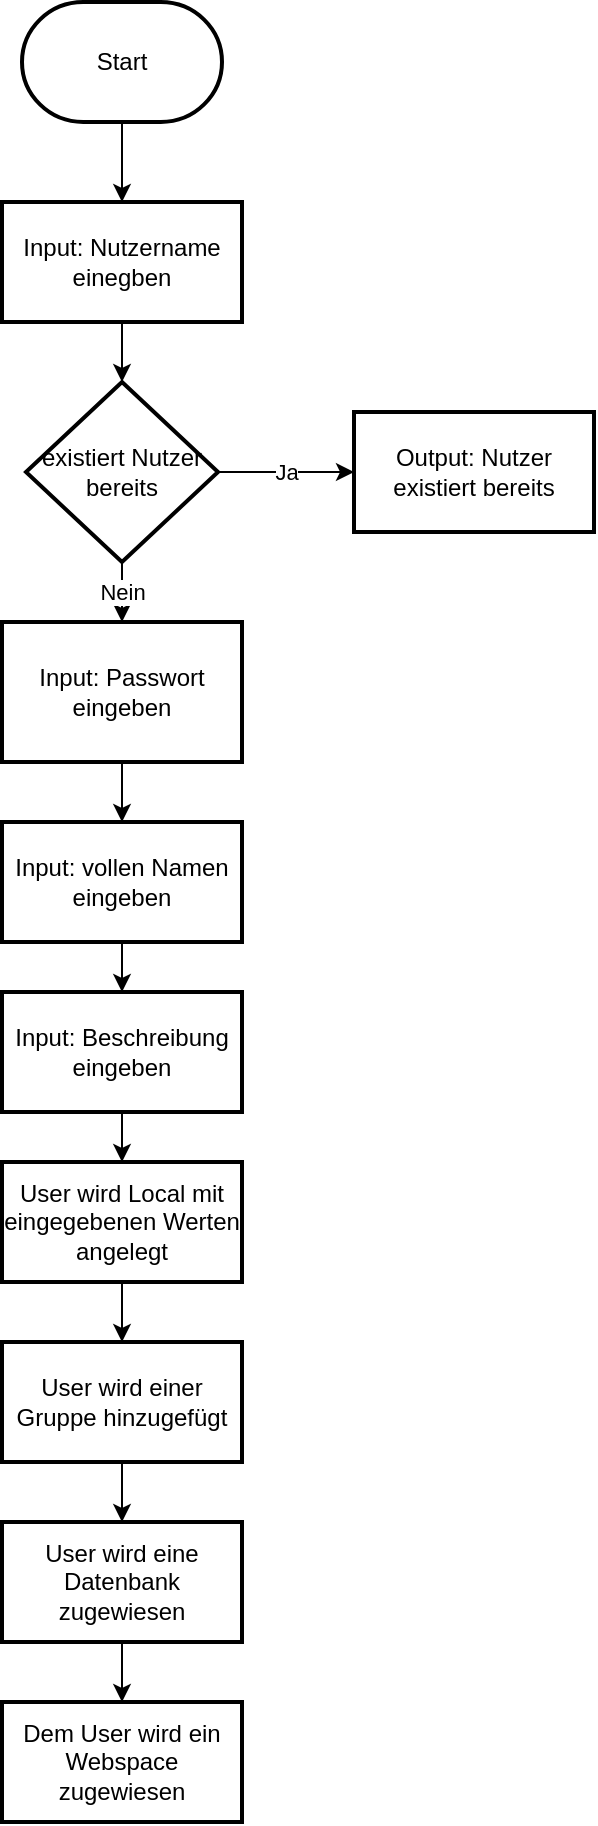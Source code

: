 <mxfile version="20.8.5" type="device"><diagram id="TshH776_eTMUaS-Q19Kb" name="Seite-1"><mxGraphModel dx="1849" dy="1107" grid="1" gridSize="10" guides="1" tooltips="1" connect="1" arrows="1" fold="1" page="1" pageScale="1" pageWidth="827" pageHeight="1169" math="0" shadow="0"><root><mxCell id="0"/><mxCell id="1" parent="0"/><mxCell id="lnc1tLOi_wN_nvxWJn7o-4" value="" style="edgeStyle=orthogonalEdgeStyle;rounded=0;orthogonalLoop=1;jettySize=auto;html=1;" edge="1" parent="1" source="lnc1tLOi_wN_nvxWJn7o-2" target="lnc1tLOi_wN_nvxWJn7o-3"><mxGeometry relative="1" as="geometry"/></mxCell><mxCell id="lnc1tLOi_wN_nvxWJn7o-2" value="Start" style="strokeWidth=2;html=1;shape=mxgraph.flowchart.terminator;whiteSpace=wrap;" vertex="1" parent="1"><mxGeometry x="364" y="30" width="100" height="60" as="geometry"/></mxCell><mxCell id="lnc1tLOi_wN_nvxWJn7o-6" value="" style="edgeStyle=orthogonalEdgeStyle;rounded=0;orthogonalLoop=1;jettySize=auto;html=1;" edge="1" parent="1" source="lnc1tLOi_wN_nvxWJn7o-3" target="lnc1tLOi_wN_nvxWJn7o-5"><mxGeometry relative="1" as="geometry"/></mxCell><mxCell id="lnc1tLOi_wN_nvxWJn7o-3" value="Input: Nutzername einegben" style="whiteSpace=wrap;html=1;strokeWidth=2;" vertex="1" parent="1"><mxGeometry x="354" y="130" width="120" height="60" as="geometry"/></mxCell><mxCell id="lnc1tLOi_wN_nvxWJn7o-8" value="Ja" style="edgeStyle=orthogonalEdgeStyle;rounded=0;orthogonalLoop=1;jettySize=auto;html=1;" edge="1" parent="1" source="lnc1tLOi_wN_nvxWJn7o-5" target="lnc1tLOi_wN_nvxWJn7o-7"><mxGeometry relative="1" as="geometry"/></mxCell><mxCell id="lnc1tLOi_wN_nvxWJn7o-10" value="Nein" style="edgeStyle=orthogonalEdgeStyle;rounded=0;orthogonalLoop=1;jettySize=auto;html=1;" edge="1" parent="1" source="lnc1tLOi_wN_nvxWJn7o-5" target="lnc1tLOi_wN_nvxWJn7o-9"><mxGeometry relative="1" as="geometry"/></mxCell><mxCell id="lnc1tLOi_wN_nvxWJn7o-5" value="existiert Nutzer bereits" style="rhombus;whiteSpace=wrap;html=1;strokeWidth=2;" vertex="1" parent="1"><mxGeometry x="366" y="220" width="96" height="90" as="geometry"/></mxCell><mxCell id="lnc1tLOi_wN_nvxWJn7o-7" value="Output: Nutzer existiert bereits" style="whiteSpace=wrap;html=1;strokeWidth=2;" vertex="1" parent="1"><mxGeometry x="530" y="235" width="120" height="60" as="geometry"/></mxCell><mxCell id="lnc1tLOi_wN_nvxWJn7o-12" value="" style="edgeStyle=orthogonalEdgeStyle;rounded=0;orthogonalLoop=1;jettySize=auto;html=1;" edge="1" parent="1" source="lnc1tLOi_wN_nvxWJn7o-9" target="lnc1tLOi_wN_nvxWJn7o-11"><mxGeometry relative="1" as="geometry"/></mxCell><mxCell id="lnc1tLOi_wN_nvxWJn7o-9" value="Input: Passwort eingeben" style="whiteSpace=wrap;html=1;strokeWidth=2;" vertex="1" parent="1"><mxGeometry x="354" y="340" width="120" height="70" as="geometry"/></mxCell><mxCell id="lnc1tLOi_wN_nvxWJn7o-14" value="" style="edgeStyle=orthogonalEdgeStyle;rounded=0;orthogonalLoop=1;jettySize=auto;html=1;" edge="1" parent="1" source="lnc1tLOi_wN_nvxWJn7o-11" target="lnc1tLOi_wN_nvxWJn7o-13"><mxGeometry relative="1" as="geometry"/></mxCell><mxCell id="lnc1tLOi_wN_nvxWJn7o-11" value="Input: vollen Namen eingeben" style="whiteSpace=wrap;html=1;strokeWidth=2;" vertex="1" parent="1"><mxGeometry x="354" y="440" width="120" height="60" as="geometry"/></mxCell><mxCell id="lnc1tLOi_wN_nvxWJn7o-16" value="" style="edgeStyle=orthogonalEdgeStyle;rounded=0;orthogonalLoop=1;jettySize=auto;html=1;" edge="1" parent="1" source="lnc1tLOi_wN_nvxWJn7o-13" target="lnc1tLOi_wN_nvxWJn7o-15"><mxGeometry relative="1" as="geometry"/></mxCell><mxCell id="lnc1tLOi_wN_nvxWJn7o-13" value="Input: Beschreibung eingeben" style="whiteSpace=wrap;html=1;strokeWidth=2;" vertex="1" parent="1"><mxGeometry x="354" y="525" width="120" height="60" as="geometry"/></mxCell><mxCell id="lnc1tLOi_wN_nvxWJn7o-21" value="" style="edgeStyle=orthogonalEdgeStyle;rounded=0;orthogonalLoop=1;jettySize=auto;html=1;" edge="1" parent="1" source="lnc1tLOi_wN_nvxWJn7o-15" target="lnc1tLOi_wN_nvxWJn7o-19"><mxGeometry relative="1" as="geometry"/></mxCell><mxCell id="lnc1tLOi_wN_nvxWJn7o-15" value="User wird Local mit eingegebenen Werten angelegt" style="whiteSpace=wrap;html=1;strokeWidth=2;" vertex="1" parent="1"><mxGeometry x="354" y="610" width="120" height="60" as="geometry"/></mxCell><mxCell id="lnc1tLOi_wN_nvxWJn7o-25" value="" style="edgeStyle=orthogonalEdgeStyle;rounded=0;orthogonalLoop=1;jettySize=auto;html=1;" edge="1" parent="1" source="lnc1tLOi_wN_nvxWJn7o-19" target="lnc1tLOi_wN_nvxWJn7o-24"><mxGeometry relative="1" as="geometry"/></mxCell><mxCell id="lnc1tLOi_wN_nvxWJn7o-19" value="User wird einer Gruppe hinzugefügt" style="whiteSpace=wrap;html=1;strokeWidth=2;" vertex="1" parent="1"><mxGeometry x="354" y="700" width="120" height="60" as="geometry"/></mxCell><mxCell id="lnc1tLOi_wN_nvxWJn7o-29" value="" style="edgeStyle=orthogonalEdgeStyle;rounded=0;orthogonalLoop=1;jettySize=auto;html=1;" edge="1" parent="1" source="lnc1tLOi_wN_nvxWJn7o-24" target="lnc1tLOi_wN_nvxWJn7o-26"><mxGeometry relative="1" as="geometry"/></mxCell><mxCell id="lnc1tLOi_wN_nvxWJn7o-24" value="User wird eine Datenbank zugewiesen" style="whiteSpace=wrap;html=1;strokeWidth=2;" vertex="1" parent="1"><mxGeometry x="354" y="790" width="120" height="60" as="geometry"/></mxCell><mxCell id="lnc1tLOi_wN_nvxWJn7o-26" value="Dem User wird ein Webspace zugewiesen" style="whiteSpace=wrap;html=1;strokeWidth=2;" vertex="1" parent="1"><mxGeometry x="354" y="880" width="120" height="60" as="geometry"/></mxCell></root></mxGraphModel></diagram></mxfile>